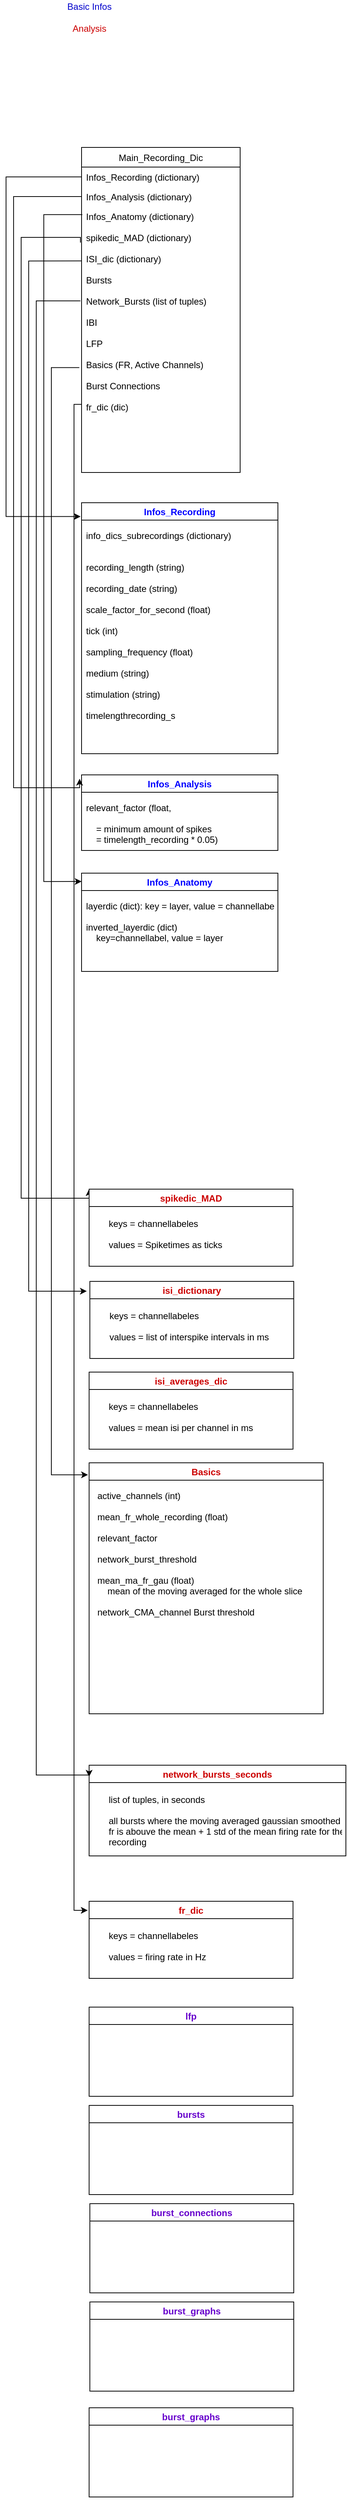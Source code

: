 <mxfile version="15.2.9" type="github">
  <diagram id="vBnOlz8iTsaYxyx_wYCy" name="Page-1">
    <mxGraphModel dx="507" dy="1140" grid="1" gridSize="10" guides="1" tooltips="1" connect="1" arrows="1" fold="1" page="1" pageScale="1" pageWidth="827" pageHeight="1169" math="0" shadow="0">
      <root>
        <mxCell id="0" />
        <mxCell id="1" parent="0" />
        <mxCell id="hhfGfqor65zBzNXSn3MG-1" value="Main_Recording_Dic" style="swimlane;fontStyle=0;childLayout=stackLayout;horizontal=1;startSize=26;horizontalStack=0;resizeParent=1;resizeParentMax=0;resizeLast=0;collapsible=1;marginBottom=0;" parent="1" vertex="1">
          <mxGeometry x="140" y="220" width="210" height="430" as="geometry" />
        </mxCell>
        <mxCell id="hhfGfqor65zBzNXSn3MG-2" value="Infos_Recording (dictionary)" style="text;strokeColor=none;fillColor=none;align=left;verticalAlign=top;spacingLeft=4;spacingRight=4;overflow=hidden;rotatable=0;points=[[0,0.5],[1,0.5]];portConstraint=eastwest;" parent="hhfGfqor65zBzNXSn3MG-1" vertex="1">
          <mxGeometry y="26" width="210" height="26" as="geometry" />
        </mxCell>
        <mxCell id="hhfGfqor65zBzNXSn3MG-3" value="Infos_Analysis (dictionary)" style="text;strokeColor=none;fillColor=none;align=left;verticalAlign=top;spacingLeft=4;spacingRight=4;overflow=hidden;rotatable=0;points=[[0,0.5],[1,0.5]];portConstraint=eastwest;" parent="hhfGfqor65zBzNXSn3MG-1" vertex="1">
          <mxGeometry y="52" width="210" height="26" as="geometry" />
        </mxCell>
        <mxCell id="hhfGfqor65zBzNXSn3MG-4" value="Infos_Anatomy (dictionary)&#xa;&#xa;spikedic_MAD (dictionary)&#xa;&#xa;ISI_dic (dictionary)&#xa;&#xa;Bursts&#xa;&#xa;Network_Bursts (list of tuples)&#xa;&#xa;IBI&#xa;&#xa;LFP&#xa;&#xa;Basics (FR, Active Channels)&#xa;&#xa;Burst Connections&#xa;&#xa;fr_dic (dic)&#xa;&#xa;" style="text;strokeColor=none;fillColor=none;align=left;verticalAlign=top;spacingLeft=4;spacingRight=4;overflow=hidden;rotatable=0;points=[[0,0.5],[1,0.5]];portConstraint=eastwest;" parent="hhfGfqor65zBzNXSn3MG-1" vertex="1">
          <mxGeometry y="78" width="210" height="352" as="geometry" />
        </mxCell>
        <mxCell id="hhfGfqor65zBzNXSn3MG-6" value="&lt;div&gt;&lt;font color=&quot;#0000CC&quot;&gt;Basic Infos&lt;/font&gt;&lt;/div&gt;&lt;div&gt;&lt;br&gt;&lt;/div&gt;&lt;div&gt;&lt;font color=&quot;#CC0000&quot;&gt;Analysis&lt;/font&gt;&lt;/div&gt;&lt;div&gt;&lt;br&gt;&lt;/div&gt;&lt;div&gt;&lt;br&gt;&lt;/div&gt;&lt;div&gt;&lt;br&gt;&lt;/div&gt;" style="text;html=1;align=center;verticalAlign=middle;resizable=0;points=[];autosize=1;strokeColor=none;fillColor=none;" parent="1" vertex="1">
          <mxGeometry x="115" y="25" width="70" height="90" as="geometry" />
        </mxCell>
        <mxCell id="hhfGfqor65zBzNXSn3MG-7" style="edgeStyle=orthogonalEdgeStyle;rounded=0;orthogonalLoop=1;jettySize=auto;html=1;exitX=0;exitY=0.5;exitDx=0;exitDy=0;fontColor=#0000FF;entryX=-0.005;entryY=0.055;entryDx=0;entryDy=0;entryPerimeter=0;" parent="1" source="hhfGfqor65zBzNXSn3MG-2" target="hhfGfqor65zBzNXSn3MG-8" edge="1">
          <mxGeometry relative="1" as="geometry">
            <mxPoint x="60" y="720" as="targetPoint" />
            <Array as="points">
              <mxPoint x="40" y="259" />
              <mxPoint x="40" y="708" />
            </Array>
          </mxGeometry>
        </mxCell>
        <mxCell id="hhfGfqor65zBzNXSn3MG-8" value="Infos_Recording" style="swimlane;fontColor=#0000FF;" parent="1" vertex="1">
          <mxGeometry x="140" y="690" width="260" height="332" as="geometry" />
        </mxCell>
        <mxCell id="hhfGfqor65zBzNXSn3MG-9" value="info_dics_subrecordings (dictionary)&#xa;&#xa;&#xa;recording_length (string)&#xa;&#xa;recording_date (string)&#xa;&#xa;scale_factor_for_second (float)&#xa;&#xa;tick (int)&#xa;&#xa;sampling_frequency (float)&#xa;&#xa;medium (string)&#xa;&#xa;stimulation (string)&#xa;&#xa;timelengthrecording_s&#xa;&#xa;&#xa;" style="text;strokeColor=none;fillColor=none;align=left;verticalAlign=top;spacingLeft=4;spacingRight=4;overflow=hidden;rotatable=0;points=[[0,0.5],[1,0.5]];portConstraint=eastwest;" parent="hhfGfqor65zBzNXSn3MG-8" vertex="1">
          <mxGeometry y="30" width="260" height="302" as="geometry" />
        </mxCell>
        <mxCell id="hhfGfqor65zBzNXSn3MG-10" value="Infos_Analysis" style="swimlane;fontColor=#0000FF;" parent="1" vertex="1">
          <mxGeometry x="140" y="1050" width="260" height="100" as="geometry" />
        </mxCell>
        <mxCell id="hhfGfqor65zBzNXSn3MG-11" value="relevant_factor (float, &#xa;&#xa;    = minimum amount of spikes&#xa;    = timelength_recording * 0.05)&#xa;&#xa;&#xa;&#xa;" style="text;strokeColor=none;fillColor=none;align=left;verticalAlign=top;spacingLeft=4;spacingRight=4;overflow=hidden;rotatable=0;points=[[0,0.5],[1,0.5]];portConstraint=eastwest;" parent="hhfGfqor65zBzNXSn3MG-10" vertex="1">
          <mxGeometry y="30" width="260" height="90" as="geometry" />
        </mxCell>
        <mxCell id="hhfGfqor65zBzNXSn3MG-12" style="edgeStyle=orthogonalEdgeStyle;rounded=0;orthogonalLoop=1;jettySize=auto;html=1;exitX=0;exitY=0.5;exitDx=0;exitDy=0;entryX=-0.01;entryY=0.051;entryDx=0;entryDy=0;entryPerimeter=0;fontColor=#0000FF;" parent="1" source="hhfGfqor65zBzNXSn3MG-3" target="hhfGfqor65zBzNXSn3MG-10" edge="1">
          <mxGeometry relative="1" as="geometry">
            <Array as="points">
              <mxPoint x="50" y="285" />
              <mxPoint x="50" y="1067" />
            </Array>
          </mxGeometry>
        </mxCell>
        <mxCell id="hhfGfqor65zBzNXSn3MG-13" value="Basics" style="swimlane;fontColor=#CC0000;startSize=23;" parent="1" vertex="1">
          <mxGeometry x="150" y="1960" width="310" height="332" as="geometry" />
        </mxCell>
        <mxCell id="hhfGfqor65zBzNXSn3MG-17" value="active_channels (int)&#xa;&#xa;mean_fr_whole_recording (float)&#xa;&#xa;relevant_factor&#xa;&#xa;network_burst_threshold&#xa;&#xa;mean_ma_fr_gau (float)&#xa;    mean of the moving averaged for the whole slice&#xa;&#xa;network_CMA_channel Burst threshold&#xa;&#xa;&#xa;" style="text;strokeColor=none;fillColor=none;align=left;verticalAlign=top;spacingLeft=4;spacingRight=4;overflow=hidden;rotatable=0;points=[[0,0.5],[1,0.5]];portConstraint=eastwest;" parent="hhfGfqor65zBzNXSn3MG-13" vertex="1">
          <mxGeometry x="5" y="30" width="300" height="302" as="geometry" />
        </mxCell>
        <mxCell id="hhfGfqor65zBzNXSn3MG-15" style="edgeStyle=orthogonalEdgeStyle;rounded=0;orthogonalLoop=1;jettySize=auto;html=1;fontColor=#CC0000;entryX=0;entryY=0;entryDx=0;entryDy=0;exitX=-0.007;exitY=0.136;exitDx=0;exitDy=0;exitPerimeter=0;" parent="1" source="hhfGfqor65zBzNXSn3MG-4" target="hhfGfqor65zBzNXSn3MG-16" edge="1">
          <mxGeometry relative="1" as="geometry">
            <mxPoint x="80" y="1581" as="targetPoint" />
            <mxPoint x="87" y="320" as="sourcePoint" />
            <Array as="points">
              <mxPoint x="60" y="339" />
              <mxPoint x="60" y="1610" />
              <mxPoint x="150" y="1610" />
            </Array>
          </mxGeometry>
        </mxCell>
        <mxCell id="hhfGfqor65zBzNXSn3MG-16" value="spikedic_MAD" style="swimlane;fontColor=#CC0000;startSize=23;" parent="1" vertex="1">
          <mxGeometry x="150" y="1598" width="270" height="102" as="geometry" />
        </mxCell>
        <mxCell id="hhfGfqor65zBzNXSn3MG-18" value="keys = channellabeles&#xa;&#xa;values = Spiketimes as ticks&#xa;" style="text;strokeColor=none;fillColor=none;align=left;verticalAlign=top;spacingLeft=4;spacingRight=4;overflow=hidden;rotatable=0;points=[[0,0.5],[1,0.5]];portConstraint=eastwest;" parent="hhfGfqor65zBzNXSn3MG-16" vertex="1">
          <mxGeometry x="20" y="32" width="250" height="88" as="geometry" />
        </mxCell>
        <mxCell id="hhfGfqor65zBzNXSn3MG-19" style="edgeStyle=orthogonalEdgeStyle;rounded=0;orthogonalLoop=1;jettySize=auto;html=1;fontColor=#CC0000;exitX=-0.014;exitY=0.606;exitDx=0;exitDy=0;exitPerimeter=0;entryX=-0.005;entryY=0.048;entryDx=0;entryDy=0;entryPerimeter=0;" parent="1" source="hhfGfqor65zBzNXSn3MG-4" target="hhfGfqor65zBzNXSn3MG-13" edge="1">
          <mxGeometry relative="1" as="geometry">
            <mxPoint x="100" y="449" as="targetPoint" />
            <Array as="points">
              <mxPoint x="100" y="511" />
              <mxPoint x="100" y="1976" />
            </Array>
          </mxGeometry>
        </mxCell>
        <mxCell id="A6L8o1R3aStiilXjUK1z-1" value="network_bursts_seconds" style="swimlane;fontColor=#CC0000;startSize=23;" vertex="1" parent="1">
          <mxGeometry x="150" y="2360" width="340" height="120" as="geometry" />
        </mxCell>
        <mxCell id="A6L8o1R3aStiilXjUK1z-2" value="list of tuples, in seconds&#xa;&#xa;all bursts where the moving averaged gaussian smoothed&#xa;fr is abouve the mean + 1 std of the mean firing rate for the&#xa;recording&#xa;&#xa;&#xa;&#xa;" style="text;strokeColor=none;fillColor=none;align=left;verticalAlign=top;spacingLeft=4;spacingRight=4;overflow=hidden;rotatable=0;points=[[0,0.5],[1,0.5]];portConstraint=eastwest;" vertex="1" parent="A6L8o1R3aStiilXjUK1z-1">
          <mxGeometry x="20" y="32" width="320" height="88" as="geometry" />
        </mxCell>
        <mxCell id="A6L8o1R3aStiilXjUK1z-4" style="edgeStyle=orthogonalEdgeStyle;rounded=0;orthogonalLoop=1;jettySize=auto;html=1;exitX=-0.007;exitY=0.355;exitDx=0;exitDy=0;exitPerimeter=0;entryX=0;entryY=0.127;entryDx=0;entryDy=0;entryPerimeter=0;" edge="1" parent="1" source="hhfGfqor65zBzNXSn3MG-4" target="A6L8o1R3aStiilXjUK1z-1">
          <mxGeometry relative="1" as="geometry">
            <mxPoint x="80" y="449" as="targetPoint" />
            <Array as="points">
              <mxPoint x="80" y="423" />
              <mxPoint x="80" y="2373" />
            </Array>
          </mxGeometry>
        </mxCell>
        <mxCell id="A6L8o1R3aStiilXjUK1z-5" value="fr_dic" style="swimlane;fontColor=#CC0000;startSize=23;" vertex="1" parent="1">
          <mxGeometry x="150" y="2540" width="270" height="102" as="geometry" />
        </mxCell>
        <mxCell id="A6L8o1R3aStiilXjUK1z-6" value="keys = channellabeles&#xa;&#xa;values = firing rate in Hz&#xa;" style="text;strokeColor=none;fillColor=none;align=left;verticalAlign=top;spacingLeft=4;spacingRight=4;overflow=hidden;rotatable=0;points=[[0,0.5],[1,0.5]];portConstraint=eastwest;" vertex="1" parent="A6L8o1R3aStiilXjUK1z-5">
          <mxGeometry x="20" y="32" width="250" height="88" as="geometry" />
        </mxCell>
        <mxCell id="A6L8o1R3aStiilXjUK1z-8" style="edgeStyle=orthogonalEdgeStyle;rounded=0;orthogonalLoop=1;jettySize=auto;html=1;exitX=0;exitY=0.744;exitDx=0;exitDy=0;exitPerimeter=0;entryX=-0.007;entryY=0.118;entryDx=0;entryDy=0;entryPerimeter=0;" edge="1" parent="1" source="hhfGfqor65zBzNXSn3MG-4" target="A6L8o1R3aStiilXjUK1z-5">
          <mxGeometry relative="1" as="geometry">
            <mxPoint x="90" y="480" as="targetPoint" />
            <Array as="points">
              <mxPoint x="130" y="560" />
              <mxPoint x="130" y="2552" />
            </Array>
          </mxGeometry>
        </mxCell>
        <mxCell id="A6L8o1R3aStiilXjUK1z-9" value="isi_dictionary" style="swimlane;fontColor=#CC0000;startSize=23;" vertex="1" parent="1">
          <mxGeometry x="151" y="1720" width="270" height="102" as="geometry" />
        </mxCell>
        <mxCell id="A6L8o1R3aStiilXjUK1z-10" value="keys = channellabeles&#xa;&#xa;values = list of interspike intervals in ms&#xa;" style="text;strokeColor=none;fillColor=none;align=left;verticalAlign=top;spacingLeft=4;spacingRight=4;overflow=hidden;rotatable=0;points=[[0,0.5],[1,0.5]];portConstraint=eastwest;" vertex="1" parent="A6L8o1R3aStiilXjUK1z-9">
          <mxGeometry x="20" y="32" width="250" height="88" as="geometry" />
        </mxCell>
        <mxCell id="A6L8o1R3aStiilXjUK1z-11" style="edgeStyle=orthogonalEdgeStyle;rounded=0;orthogonalLoop=1;jettySize=auto;html=1;exitX=0;exitY=0.205;exitDx=0;exitDy=0;exitPerimeter=0;entryX=-0.015;entryY=0.127;entryDx=0;entryDy=0;entryPerimeter=0;" edge="1" parent="1" source="hhfGfqor65zBzNXSn3MG-4" target="A6L8o1R3aStiilXjUK1z-9">
          <mxGeometry relative="1" as="geometry">
            <mxPoint x="90" y="474" as="targetPoint" />
            <Array as="points">
              <mxPoint x="70" y="370" />
              <mxPoint x="70" y="1733" />
            </Array>
          </mxGeometry>
        </mxCell>
        <mxCell id="A6L8o1R3aStiilXjUK1z-12" value="isi_averages_dic" style="swimlane;fontColor=#CC0000;startSize=23;" vertex="1" parent="1">
          <mxGeometry x="150" y="1840" width="270" height="102" as="geometry" />
        </mxCell>
        <mxCell id="A6L8o1R3aStiilXjUK1z-13" value="keys = channellabeles&#xa;&#xa;values = mean isi per channel in ms" style="text;strokeColor=none;fillColor=none;align=left;verticalAlign=top;spacingLeft=4;spacingRight=4;overflow=hidden;rotatable=0;points=[[0,0.5],[1,0.5]];portConstraint=eastwest;" vertex="1" parent="A6L8o1R3aStiilXjUK1z-12">
          <mxGeometry x="20" y="32" width="250" height="88" as="geometry" />
        </mxCell>
        <mxCell id="A6L8o1R3aStiilXjUK1z-14" value="Infos_Anatomy" style="swimlane;fontColor=#0000FF;" vertex="1" parent="1">
          <mxGeometry x="140" y="1180" width="260" height="130" as="geometry" />
        </mxCell>
        <mxCell id="A6L8o1R3aStiilXjUK1z-15" value="layerdic (dict): key = layer, value = channellabels&#xa;&#xa;inverted_layerdic (dict)&#xa;    key=channellabel, value = layer&#xa;" style="text;strokeColor=none;fillColor=none;align=left;verticalAlign=top;spacingLeft=4;spacingRight=4;overflow=hidden;rotatable=0;points=[[0,0.5],[1,0.5]];portConstraint=eastwest;" vertex="1" parent="A6L8o1R3aStiilXjUK1z-14">
          <mxGeometry y="30" width="260" height="302" as="geometry" />
        </mxCell>
        <mxCell id="A6L8o1R3aStiilXjUK1z-16" style="edgeStyle=orthogonalEdgeStyle;rounded=0;orthogonalLoop=1;jettySize=auto;html=1;exitX=0.005;exitY=0.031;exitDx=0;exitDy=0;exitPerimeter=0;entryX=0;entryY=0.085;entryDx=0;entryDy=0;entryPerimeter=0;" edge="1" parent="1" source="hhfGfqor65zBzNXSn3MG-4" target="A6L8o1R3aStiilXjUK1z-14">
          <mxGeometry relative="1" as="geometry">
            <mxPoint x="100" y="474" as="targetPoint" />
            <Array as="points">
              <mxPoint x="90" y="309" />
              <mxPoint x="90" y="1191" />
            </Array>
          </mxGeometry>
        </mxCell>
        <mxCell id="A6L8o1R3aStiilXjUK1z-17" value="lfp" style="swimlane;fontColor=#6600CC;startSize=23;" vertex="1" parent="1">
          <mxGeometry x="150" y="2680" width="270" height="118" as="geometry" />
        </mxCell>
        <mxCell id="A6L8o1R3aStiilXjUK1z-23" value="&#xa;" style="text;strokeColor=none;fillColor=none;align=left;verticalAlign=top;spacingLeft=4;spacingRight=4;overflow=hidden;rotatable=0;points=[[0,0.5],[1,0.5]];portConstraint=eastwest;" vertex="1" parent="A6L8o1R3aStiilXjUK1z-17">
          <mxGeometry x="10" y="30" width="250" height="88" as="geometry" />
        </mxCell>
        <mxCell id="A6L8o1R3aStiilXjUK1z-19" value="bursts" style="swimlane;fontColor=#6600CC;startSize=23;" vertex="1" parent="1">
          <mxGeometry x="150" y="2810" width="270" height="118" as="geometry" />
        </mxCell>
        <mxCell id="A6L8o1R3aStiilXjUK1z-24" value="&#xa;" style="text;strokeColor=none;fillColor=none;align=left;verticalAlign=top;spacingLeft=4;spacingRight=4;overflow=hidden;rotatable=0;points=[[0,0.5],[1,0.5]];portConstraint=eastwest;" vertex="1" parent="A6L8o1R3aStiilXjUK1z-19">
          <mxGeometry x="5" y="30" width="250" height="88" as="geometry" />
        </mxCell>
        <mxCell id="A6L8o1R3aStiilXjUK1z-20" value="burst_connections" style="swimlane;fontColor=#6600CC;startSize=23;" vertex="1" parent="1">
          <mxGeometry x="151" y="2940" width="270" height="118" as="geometry" />
        </mxCell>
        <mxCell id="A6L8o1R3aStiilXjUK1z-25" value="&#xa;" style="text;strokeColor=none;fillColor=none;align=left;verticalAlign=top;spacingLeft=4;spacingRight=4;overflow=hidden;rotatable=0;points=[[0,0.5],[1,0.5]];portConstraint=eastwest;" vertex="1" parent="A6L8o1R3aStiilXjUK1z-20">
          <mxGeometry x="9" y="30" width="250" height="88" as="geometry" />
        </mxCell>
        <mxCell id="A6L8o1R3aStiilXjUK1z-21" value="burst_graphs" style="swimlane;fontColor=#6600CC;startSize=23;" vertex="1" parent="1">
          <mxGeometry x="151" y="3070" width="270" height="118" as="geometry" />
        </mxCell>
        <mxCell id="A6L8o1R3aStiilXjUK1z-26" value="&#xa;" style="text;strokeColor=none;fillColor=none;align=left;verticalAlign=top;spacingLeft=4;spacingRight=4;overflow=hidden;rotatable=0;points=[[0,0.5],[1,0.5]];portConstraint=eastwest;" vertex="1" parent="A6L8o1R3aStiilXjUK1z-21">
          <mxGeometry x="4" y="30" width="250" height="88" as="geometry" />
        </mxCell>
        <mxCell id="A6L8o1R3aStiilXjUK1z-22" value="burst_graphs" style="swimlane;fontColor=#6600CC;startSize=23;" vertex="1" parent="1">
          <mxGeometry x="150" y="3210" width="270" height="118" as="geometry" />
        </mxCell>
        <mxCell id="A6L8o1R3aStiilXjUK1z-27" value="&#xa;" style="text;strokeColor=none;fillColor=none;align=left;verticalAlign=top;spacingLeft=4;spacingRight=4;overflow=hidden;rotatable=0;points=[[0,0.5],[1,0.5]];portConstraint=eastwest;" vertex="1" parent="A6L8o1R3aStiilXjUK1z-22">
          <mxGeometry x="5" y="30" width="250" height="88" as="geometry" />
        </mxCell>
      </root>
    </mxGraphModel>
  </diagram>
</mxfile>
